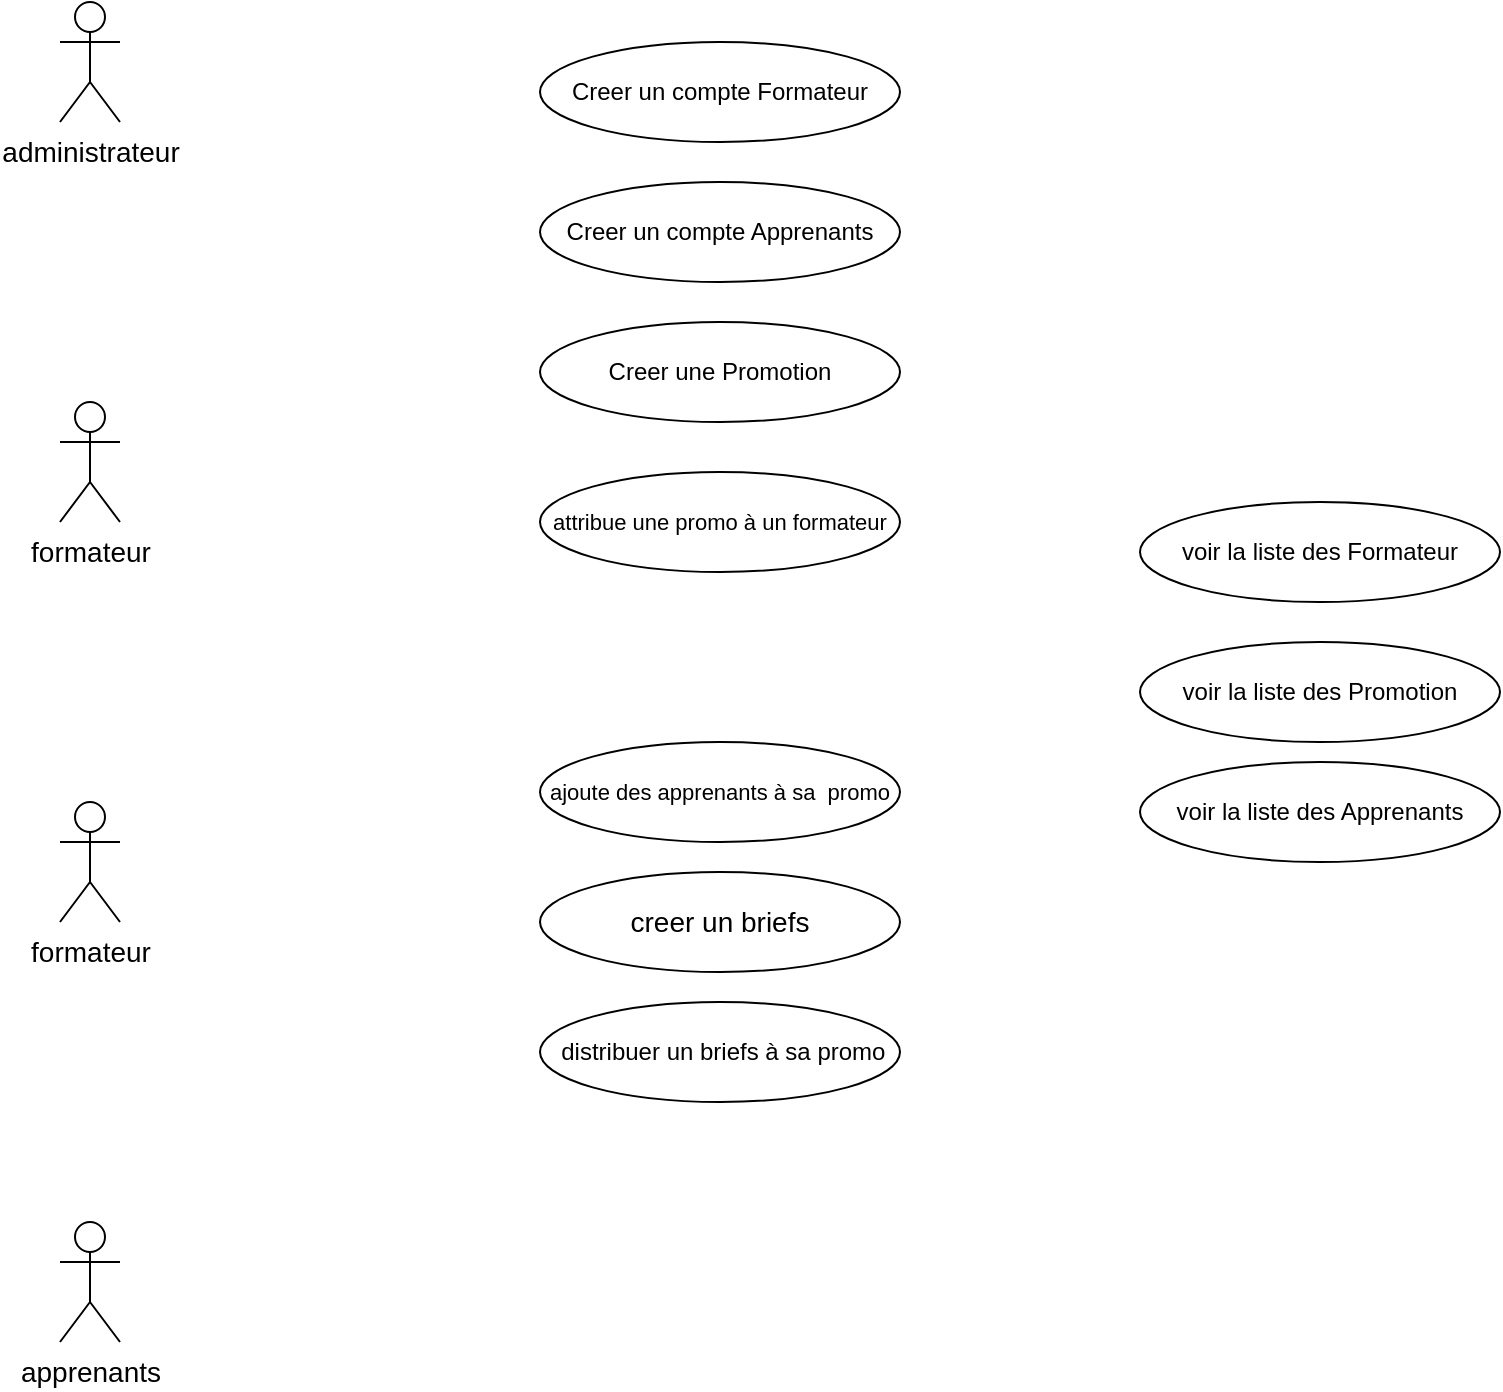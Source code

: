 <mxfile version="12.2.4"><diagram id="1rjnsJcKKXeE88SH52WS"><mxGraphModel dx="1192" dy="795" grid="1" gridSize="10" guides="1" tooltips="1" connect="1" arrows="1" fold="1" page="1" pageScale="1" pageWidth="827" pageHeight="1169" math="0" shadow="0"><root><mxCell id="0"/><mxCell id="1" parent="0"/><mxCell id="2" value="&lt;span style=&quot;font-family: &amp;#34;nunito sans&amp;#34; , sans-serif ; font-size: 14px ; white-space: pre-wrap&quot;&gt;administrateur&lt;/span&gt;" style="shape=umlActor;verticalLabelPosition=bottom;labelBackgroundColor=#ffffff;verticalAlign=top;html=1;outlineConnect=0;" vertex="1" parent="1"><mxGeometry x="70" y="50" width="30" height="60" as="geometry"/></mxCell><mxCell id="11" value="&lt;span style=&quot;font-family: &amp;#34;nunito sans&amp;#34; , sans-serif ; font-size: 14px ; white-space: pre-wrap&quot;&gt;formateur&lt;/span&gt;" style="shape=umlActor;verticalLabelPosition=bottom;labelBackgroundColor=#ffffff;verticalAlign=top;html=1;outlineConnect=0;" vertex="1" parent="1"><mxGeometry x="70" y="250" width="30" height="60" as="geometry"/></mxCell><mxCell id="12" value="&lt;span style=&quot;font-family: &amp;#34;nunito sans&amp;#34; , sans-serif ; font-size: 14px ; white-space: pre-wrap&quot;&gt;formateur&lt;/span&gt;" style="shape=umlActor;verticalLabelPosition=bottom;labelBackgroundColor=#ffffff;verticalAlign=top;html=1;outlineConnect=0;" vertex="1" parent="1"><mxGeometry x="70" y="450" width="30" height="60" as="geometry"/></mxCell><mxCell id="13" value="&lt;span style=&quot;font-family: &amp;#34;nunito sans&amp;#34; , sans-serif ; font-size: 14px ; white-space: pre-wrap&quot;&gt;apprenants&lt;/span&gt;" style="shape=umlActor;verticalLabelPosition=bottom;labelBackgroundColor=#ffffff;verticalAlign=top;html=1;outlineConnect=0;" vertex="1" parent="1"><mxGeometry x="70" y="660" width="30" height="60" as="geometry"/></mxCell><mxCell id="15" value="Creer un compte Formateur" style="ellipse;whiteSpace=wrap;html=1;" vertex="1" parent="1"><mxGeometry x="310" y="70" width="180" height="50" as="geometry"/></mxCell><mxCell id="16" value="Creer un compte Apprenants" style="ellipse;whiteSpace=wrap;html=1;" vertex="1" parent="1"><mxGeometry x="310" y="140" width="180" height="50" as="geometry"/></mxCell><mxCell id="17" value="Creer une Promotion" style="ellipse;whiteSpace=wrap;html=1;" vertex="1" parent="1"><mxGeometry x="310" y="210" width="180" height="50" as="geometry"/></mxCell><mxCell id="18" value="voir la liste des Formateur" style="ellipse;whiteSpace=wrap;html=1;" vertex="1" parent="1"><mxGeometry x="610" y="300" width="180" height="50" as="geometry"/></mxCell><mxCell id="19" value="voir la liste des Apprenants" style="ellipse;whiteSpace=wrap;html=1;" vertex="1" parent="1"><mxGeometry x="610" y="430" width="180" height="50" as="geometry"/></mxCell><mxCell id="20" value="voir la liste des Promotion" style="ellipse;whiteSpace=wrap;html=1;" vertex="1" parent="1"><mxGeometry x="610" y="370" width="180" height="50" as="geometry"/></mxCell><mxCell id="21" value="&lt;span style=&quot;font-family: &amp;#34;nunito sans&amp;#34; , sans-serif ; white-space: pre-wrap ; background-color: rgb(255 , 255 , 255)&quot;&gt;&lt;font style=&quot;font-size: 11px&quot;&gt;attribue une promo à un formateur&lt;/font&gt;&lt;/span&gt;" style="ellipse;whiteSpace=wrap;html=1;" vertex="1" parent="1"><mxGeometry x="310" y="285" width="180" height="50" as="geometry"/></mxCell><mxCell id="22" value="&lt;span style=&quot;font-family: &amp;#34;nunito sans&amp;#34; , sans-serif ; white-space: pre-wrap ; background-color: rgb(255 , 255 , 255)&quot;&gt;&lt;font style=&quot;font-size: 11px&quot;&gt;ajoute des apprenants à sa  promo&lt;/font&gt;&lt;/span&gt;" style="ellipse;whiteSpace=wrap;html=1;" vertex="1" parent="1"><mxGeometry x="310" y="420" width="180" height="50" as="geometry"/></mxCell><mxCell id="23" value="&lt;span style=&quot;font-family: &amp;#34;nunito sans&amp;#34; , sans-serif ; font-size: 14px ; white-space: pre-wrap ; background-color: rgb(255 , 255 , 255)&quot;&gt;creer un briefs&lt;/span&gt;" style="ellipse;whiteSpace=wrap;html=1;" vertex="1" parent="1"><mxGeometry x="310" y="485" width="180" height="50" as="geometry"/></mxCell><mxCell id="24" value="&lt;span style=&quot;font-family: &amp;#34;nunito sans&amp;#34; , sans-serif ; white-space: pre-wrap ; background-color: rgb(255 , 255 , 255)&quot;&gt;&lt;font style=&quot;font-size: 12px&quot;&gt; distribuer un briefs à sa promo&lt;/font&gt;&lt;/span&gt;" style="ellipse;whiteSpace=wrap;html=1;" vertex="1" parent="1"><mxGeometry x="310" y="550" width="180" height="50" as="geometry"/></mxCell></root></mxGraphModel></diagram></mxfile>